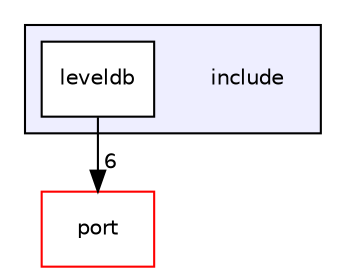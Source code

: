 digraph "include" {
  compound=true
  node [ fontsize="10", fontname="Helvetica"];
  edge [ labelfontsize="10", labelfontname="Helvetica"];
  subgraph clusterdir_d44c64559bbebec7f509842c48db8b23 {
    graph [ bgcolor="#eeeeff", pencolor="black", label="" URL="dir_d44c64559bbebec7f509842c48db8b23.html"];
    dir_d44c64559bbebec7f509842c48db8b23 [shape=plaintext label="include"];
    dir_f789a8d50ed07c6e45e2b6ac24bba04d [shape=box label="leveldb" color="black" fillcolor="white" style="filled" URL="dir_f789a8d50ed07c6e45e2b6ac24bba04d.html"];
  }
  dir_651562d8bf6cfd3e81eff5b570d7df50 [shape=box label="port" fillcolor="white" style="filled" color="red" URL="dir_651562d8bf6cfd3e81eff5b570d7df50.html"];
  dir_f789a8d50ed07c6e45e2b6ac24bba04d->dir_651562d8bf6cfd3e81eff5b570d7df50 [headlabel="6", labeldistance=1.5 headhref="dir_000006_000008.html"];
}
